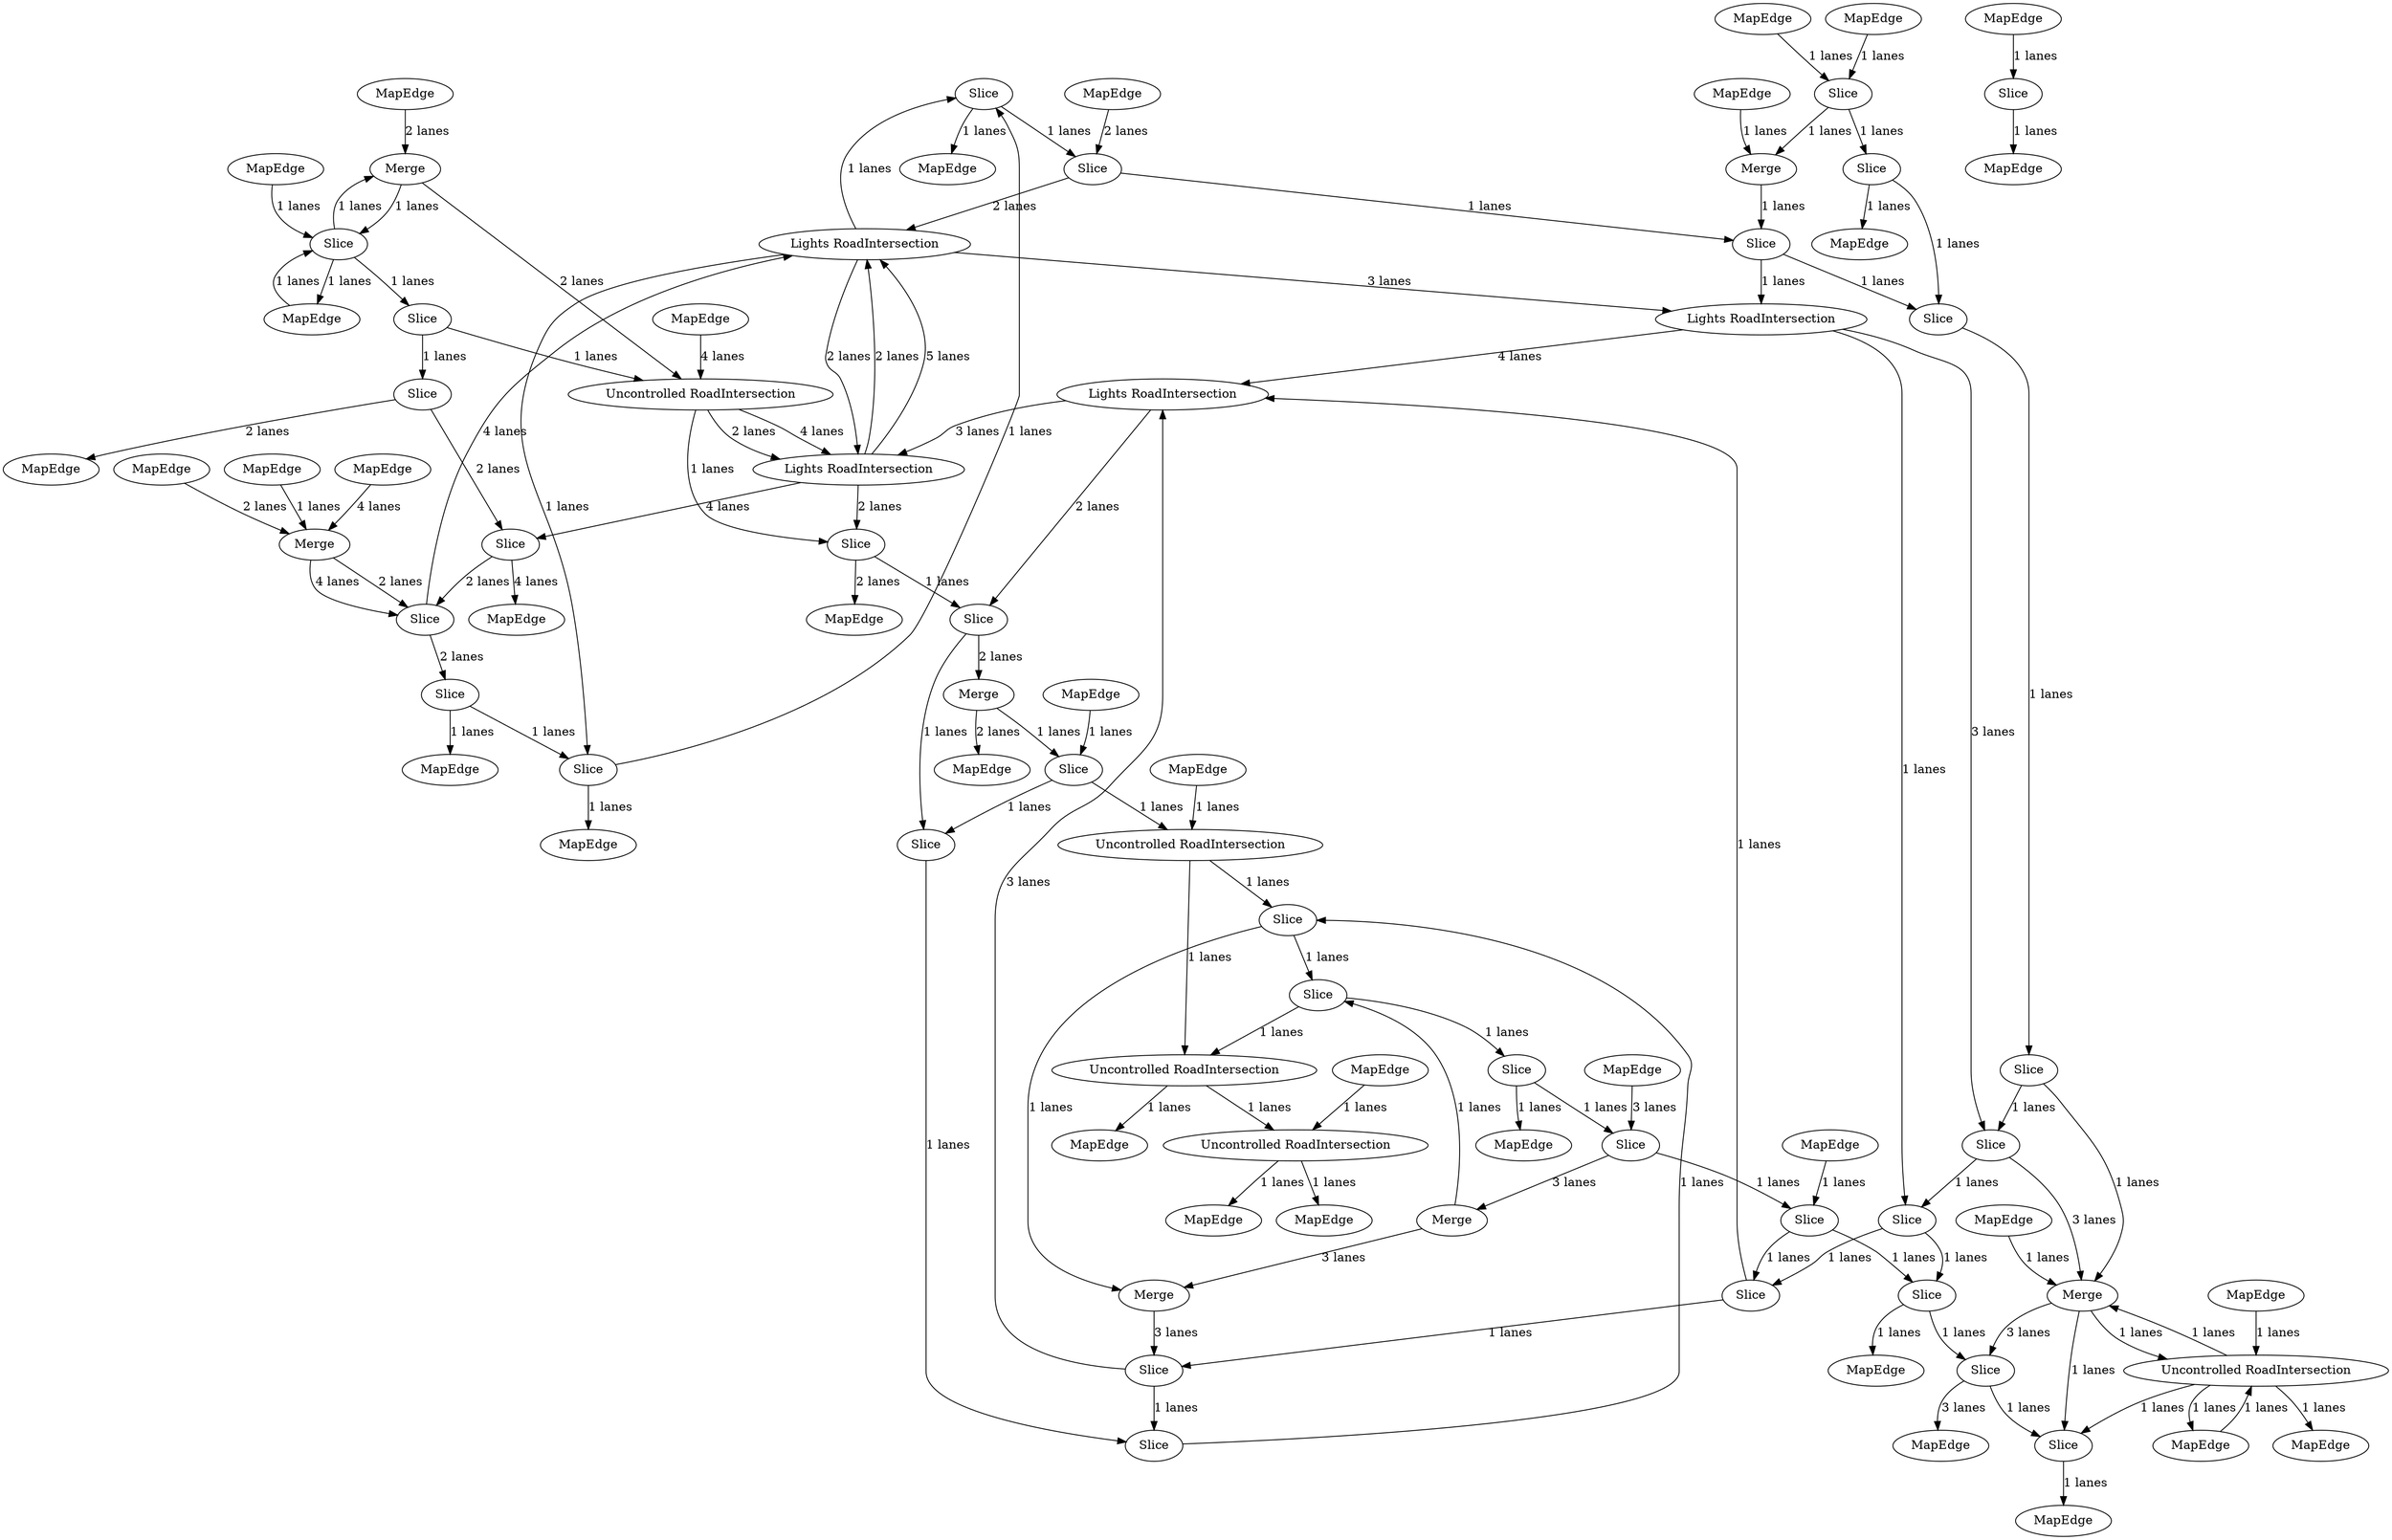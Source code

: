 digraph {
    0 [ label = "MapEdge" ]
    1 [ label = "MapEdge" ]
    2 [ label = "Merge" ]
    3 [ label = "Uncontrolled RoadIntersection" ]
    4 [ label = "MapEdge" ]
    5 [ label = "Merge" ]
    6 [ label = "MapEdge" ]
    7 [ label = "Merge" ]
    8 [ label = "MapEdge" ]
    9 [ label = "Merge" ]
    10 [ label = "MapEdge" ]
    11 [ label = "MapEdge" ]
    12 [ label = "Merge" ]
    13 [ label = "Merge" ]
    14 [ label = "Uncontrolled RoadIntersection" ]
    15 [ label = "Uncontrolled RoadIntersection" ]
    16 [ label = "MapEdge" ]
    17 [ label = "MapEdge" ]
    18 [ label = "MapEdge" ]
    19 [ label = "Slice" ]
    20 [ label = "MapEdge" ]
    21 [ label = "Lights RoadIntersection" ]
    22 [ label = "MapEdge" ]
    23 [ label = "Lights RoadIntersection" ]
    24 [ label = "MapEdge" ]
    25 [ label = "MapEdge" ]
    26 [ label = "MapEdge" ]
    27 [ label = "Uncontrolled RoadIntersection" ]
    28 [ label = "MapEdge" ]
    29 [ label = "MapEdge" ]
    30 [ label = "Slice" ]
    31 [ label = "Slice" ]
    32 [ label = "Slice" ]
    33 [ label = "MapEdge" ]
    34 [ label = "Slice" ]
    35 [ label = "Slice" ]
    36 [ label = "Slice" ]
    37 [ label = "MapEdge" ]
    38 [ label = "Slice" ]
    39 [ label = "MapEdge" ]
    40 [ label = "MapEdge" ]
    41 [ label = "Slice" ]
    42 [ label = "Slice" ]
    43 [ label = "MapEdge" ]
    44 [ label = "MapEdge" ]
    45 [ label = "Lights RoadIntersection" ]
    46 [ label = "Lights RoadIntersection" ]
    47 [ label = "MapEdge" ]
    48 [ label = "MapEdge" ]
    49 [ label = "MapEdge" ]
    50 [ label = "MapEdge" ]
    51 [ label = "Slice" ]
    52 [ label = "MapEdge" ]
    53 [ label = "MapEdge" ]
    54 [ label = "MapEdge" ]
    55 [ label = "Slice" ]
    56 [ label = "Slice" ]
    57 [ label = "Slice" ]
    58 [ label = "Merge" ]
    59 [ label = "MapEdge" ]
    60 [ label = "Slice" ]
    61 [ label = "Slice" ]
    62 [ label = "Slice" ]
    63 [ label = "Slice" ]
    64 [ label = "Slice" ]
    65 [ label = "Slice" ]
    66 [ label = "Slice" ]
    67 [ label = "Slice" ]
    68 [ label = "Slice" ]
    69 [ label = "Slice" ]
    70 [ label = "Slice" ]
    71 [ label = "Slice" ]
    72 [ label = "Uncontrolled RoadIntersection" ]
    73 [ label = "Slice" ]
    74 [ label = "MapEdge" ]
    75 [ label = "MapEdge" ]
    76 [ label = "MapEdge" ]
    77 [ label = "Slice" ]
    78 [ label = "Slice" ]
    79 [ label = "Slice" ]
    80 [ label = "Slice" ]
    81 [ label = "MapEdge" ]
    82 [ label = "MapEdge" ]
    83 [ label = "MapEdge" ]
    84 [ label = "Slice" ]
    23 -> 63 [ label = "1 lanes" ]
    63 -> 0 [ label = "1 lanes" ]
    1 -> 38 [ label = "1 lanes" ]
    38 -> 2 [ label = "1 lanes" ]
    3 -> 4 [ label = "1 lanes" ]
    5 -> 3 [ label = "1 lanes" ]
    3 -> 5 [ label = "1 lanes" ]
    3 -> 6 [ label = "1 lanes" ]
    6 -> 3 [ label = "1 lanes" ]
    7 -> 42 [ label = "1 lanes" ]
    42 -> 7 [ label = "1 lanes" ]
    42 -> 8 [ label = "1 lanes" ]
    8 -> 42 [ label = "1 lanes" ]
    9 -> 30 [ label = "1 lanes" ]
    30 -> 15 [ label = "1 lanes" ]
    15 -> 27 [ label = "1 lanes" ]
    27 -> 10 [ label = "1 lanes" ]
    11 -> 14 [ label = "1 lanes" ]
    14 -> 31 [ label = "1 lanes" ]
    31 -> 12 [ label = "1 lanes" ]
    13 -> 32 [ label = "1 lanes" ]
    32 -> 14 [ label = "1 lanes" ]
    14 -> 15 [ label = "1 lanes" ]
    15 -> 16 [ label = "1 lanes" ]
    17 -> 58 [ label = "1 lanes" ]
    18 -> 19 [ label = "1 lanes" ]
    20 -> 2 [ label = "1 lanes" ]
    2 -> 61 [ label = "1 lanes" ]
    61 -> 21 [ label = "1 lanes" ]
    21 -> 67 [ label = "3 lanes" ]
    67 -> 5 [ label = "3 lanes" ]
    5 -> 35 [ label = "3 lanes" ]
    35 -> 22 [ label = "3 lanes" ]
    46 -> 23 [ label = "2 lanes" ]
    23 -> 64 [ label = "1 lanes" ]
    64 -> 24 [ label = "1 lanes" ]
    46 -> 23 [ label = "5 lanes" ]
    46 -> 56 [ label = "4 lanes" ]
    56 -> 25 [ label = "4 lanes" ]
    26 -> 27 [ label = "1 lanes" ]
    27 -> 28 [ label = "1 lanes" ]
    36 -> 29 [ label = "1 lanes" ]
    30 -> 36 [ label = "1 lanes" ]
    31 -> 30 [ label = "1 lanes" ]
    65 -> 31 [ label = "1 lanes" ]
    69 -> 65 [ label = "1 lanes" ]
    32 -> 69 [ label = "1 lanes" ]
    33 -> 32 [ label = "1 lanes" ]
    35 -> 34 [ label = "1 lanes" ]
    80 -> 35 [ label = "1 lanes" ]
    77 -> 80 [ label = "1 lanes" ]
    51 -> 77 [ label = "1 lanes" ]
    36 -> 51 [ label = "1 lanes" ]
    34 -> 37 [ label = "1 lanes" ]
    5 -> 34 [ label = "1 lanes" ]
    68 -> 5 [ label = "1 lanes" ]
    60 -> 68 [ label = "1 lanes" ]
    84 -> 60 [ label = "1 lanes" ]
    38 -> 84 [ label = "1 lanes" ]
    39 -> 38 [ label = "1 lanes" ]
    19 -> 40 [ label = "1 lanes" ]
    73 -> 41 [ label = "1 lanes" ]
    42 -> 73 [ label = "1 lanes" ]
    43 -> 42 [ label = "1 lanes" ]
    41 -> 44 [ label = "2 lanes" ]
    21 -> 45 [ label = "4 lanes" ]
    23 -> 46 [ label = "2 lanes" ]
    47 -> 58 [ label = "4 lanes" ]
    58 -> 55 [ label = "4 lanes" ]
    55 -> 23 [ label = "4 lanes" ]
    45 -> 70 [ label = "2 lanes" ]
    70 -> 13 [ label = "2 lanes" ]
    13 -> 48 [ label = "2 lanes" ]
    45 -> 46 [ label = "3 lanes" ]
    46 -> 71 [ label = "2 lanes" ]
    71 -> 49 [ label = "2 lanes" ]
    23 -> 21 [ label = "3 lanes" ]
    50 -> 51 [ label = "3 lanes" ]
    51 -> 9 [ label = "3 lanes" ]
    9 -> 12 [ label = "3 lanes" ]
    12 -> 66 [ label = "3 lanes" ]
    66 -> 45 [ label = "3 lanes" ]
    52 -> 7 [ label = "2 lanes" ]
    7 -> 72 [ label = "2 lanes" ]
    72 -> 46 [ label = "2 lanes" ]
    53 -> 72 [ label = "4 lanes" ]
    72 -> 46 [ label = "4 lanes" ]
    54 -> 62 [ label = "2 lanes" ]
    62 -> 23 [ label = "2 lanes" ]
    56 -> 55 [ label = "2 lanes" ]
    41 -> 56 [ label = "2 lanes" ]
    55 -> 57 [ label = "2 lanes" ]
    58 -> 55 [ label = "2 lanes" ]
    59 -> 58 [ label = "2 lanes" ]
    61 -> 60 [ label = "1 lanes" ]
    62 -> 61 [ label = "1 lanes" ]
    63 -> 62 [ label = "1 lanes" ]
    64 -> 63 [ label = "1 lanes" ]
    57 -> 64 [ label = "1 lanes" ]
    66 -> 65 [ label = "1 lanes" ]
    78 -> 66 [ label = "1 lanes" ]
    79 -> 78 [ label = "1 lanes" ]
    67 -> 79 [ label = "1 lanes" ]
    68 -> 67 [ label = "1 lanes" ]
    70 -> 69 [ label = "1 lanes" ]
    71 -> 70 [ label = "1 lanes" ]
    72 -> 71 [ label = "1 lanes" ]
    73 -> 72 [ label = "1 lanes" ]
    3 -> 34 [ label = "1 lanes" ]
    74 -> 3 [ label = "1 lanes" ]
    57 -> 75 [ label = "1 lanes" ]
    76 -> 77 [ label = "1 lanes" ]
    77 -> 78 [ label = "1 lanes" ]
    78 -> 45 [ label = "1 lanes" ]
    21 -> 79 [ label = "1 lanes" ]
    79 -> 80 [ label = "1 lanes" ]
    80 -> 81 [ label = "1 lanes" ]
    82 -> 5 [ label = "1 lanes" ]
    84 -> 83 [ label = "1 lanes" ]
}
